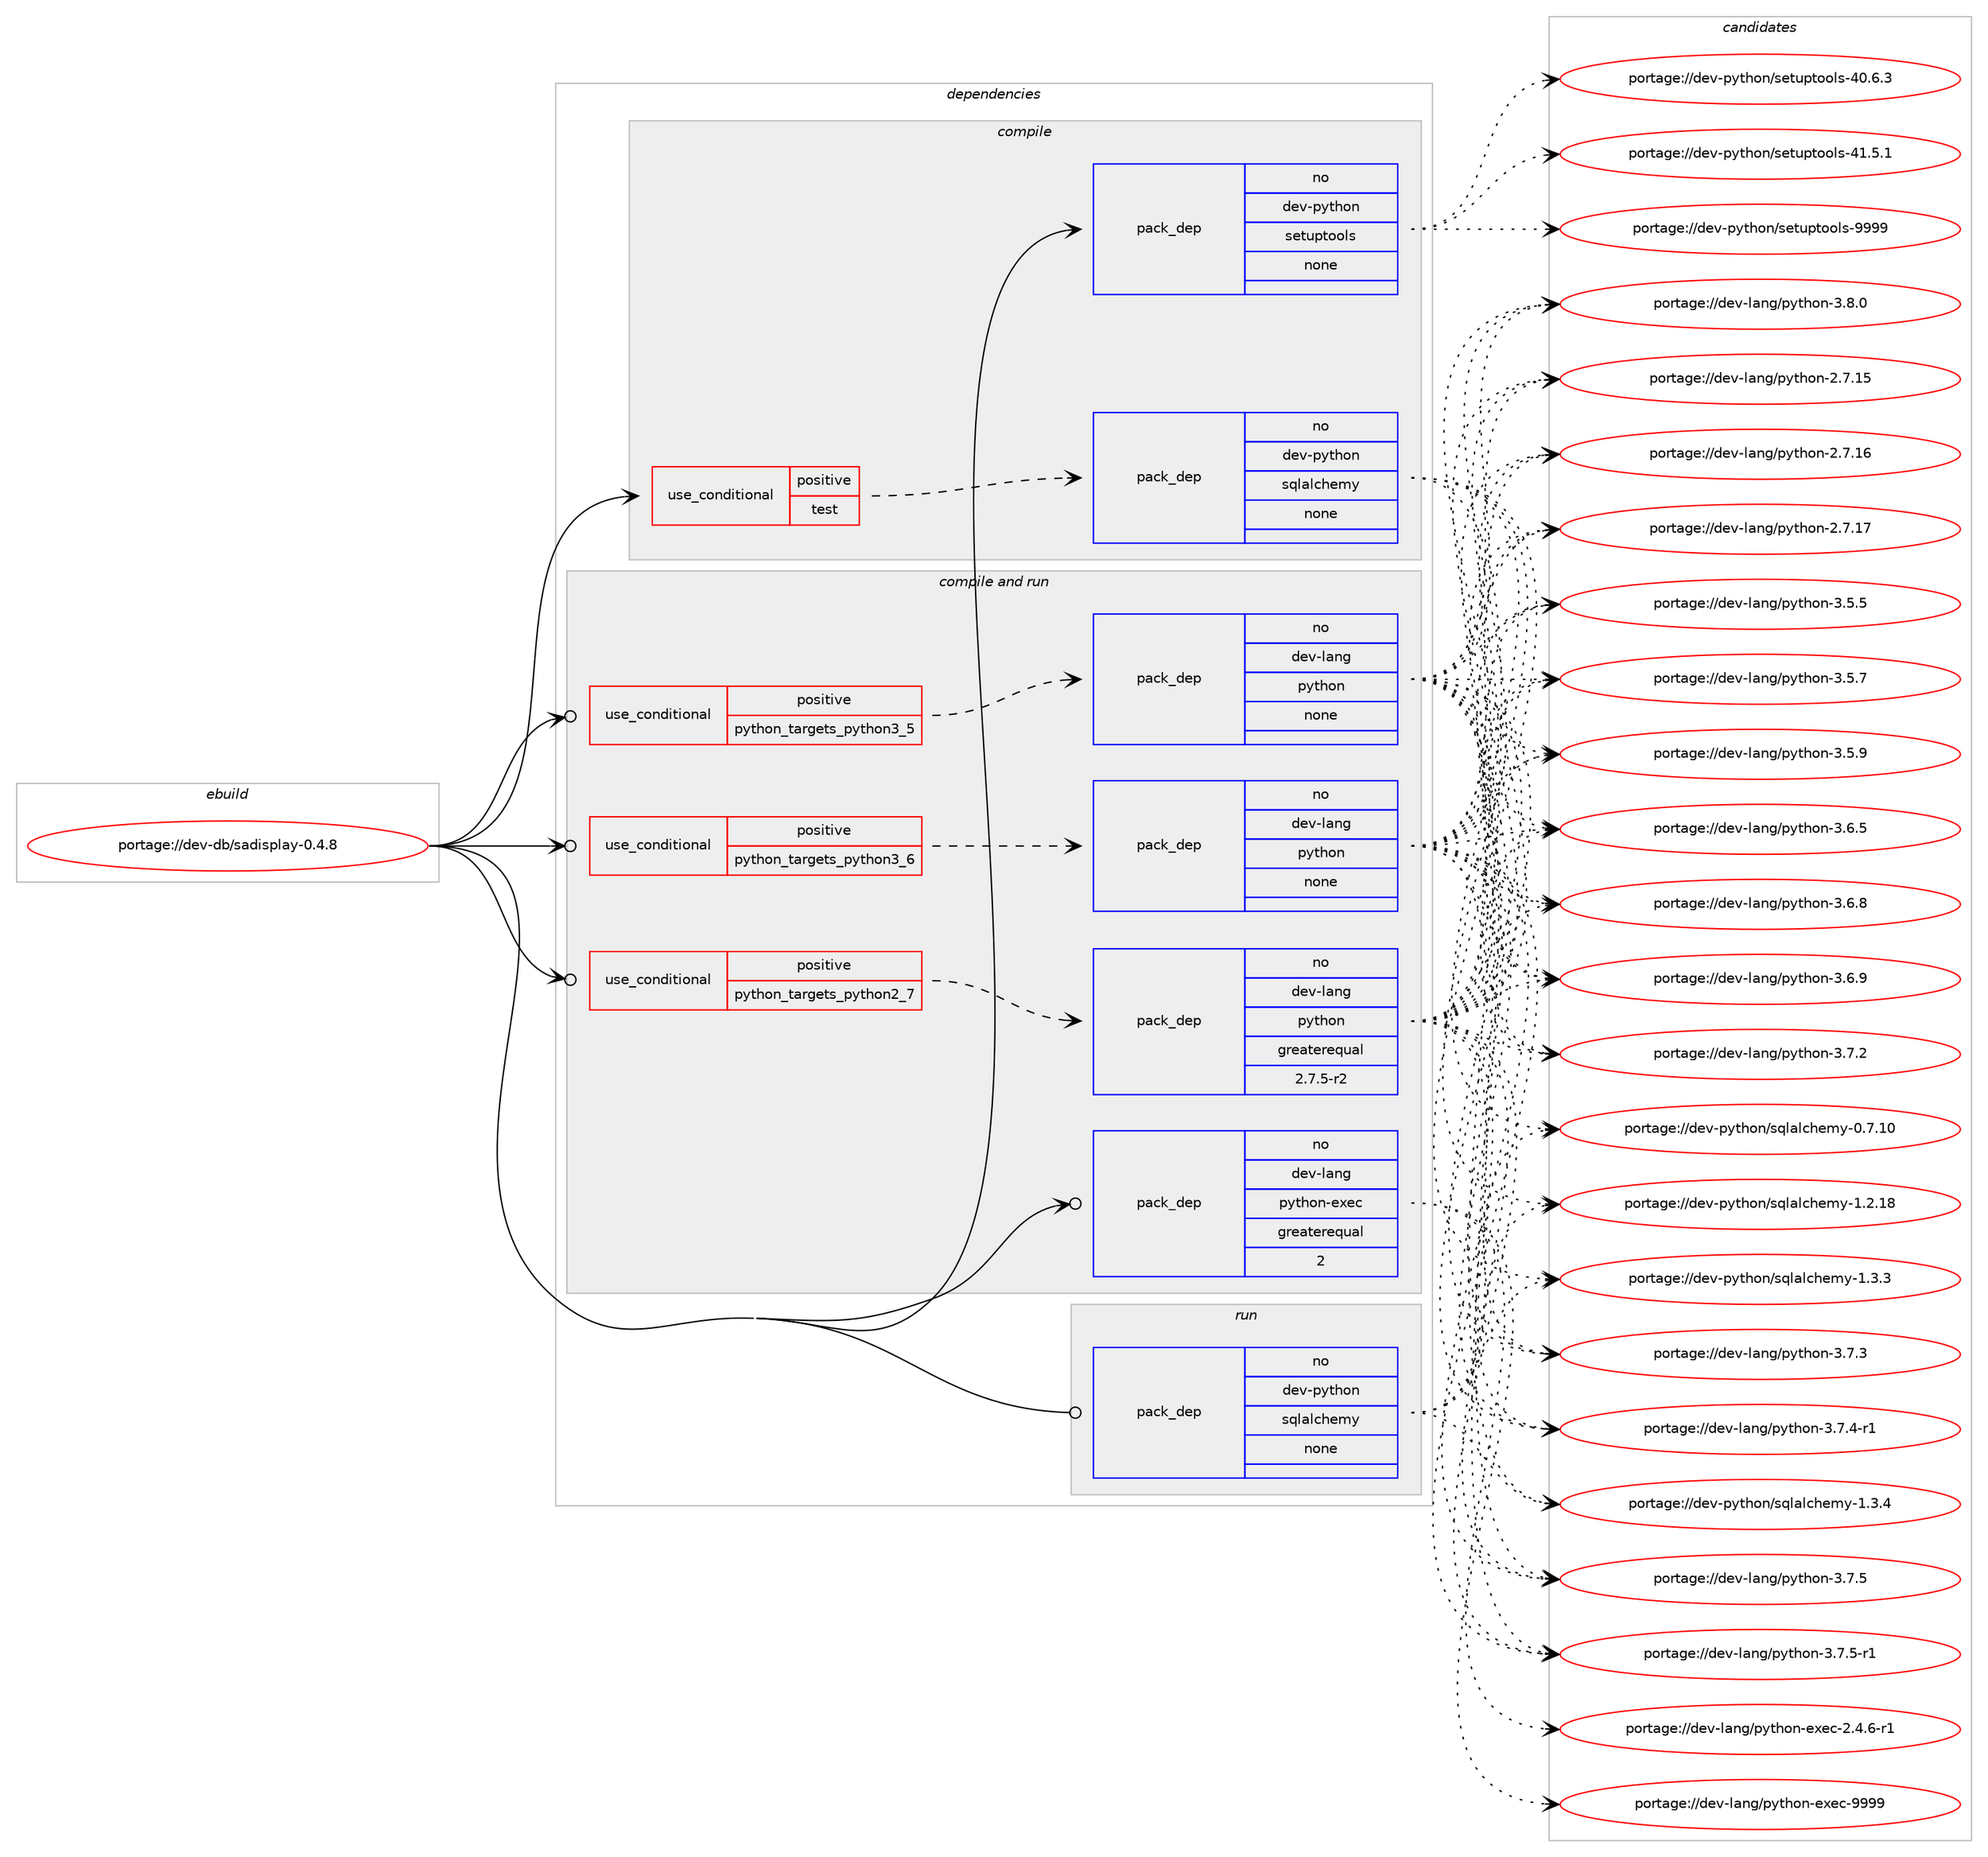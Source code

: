 digraph prolog {

# *************
# Graph options
# *************

newrank=true;
concentrate=true;
compound=true;
graph [rankdir=LR,fontname=Helvetica,fontsize=10,ranksep=1.5];#, ranksep=2.5, nodesep=0.2];
edge  [arrowhead=vee];
node  [fontname=Helvetica,fontsize=10];

# **********
# The ebuild
# **********

subgraph cluster_leftcol {
color=gray;
rank=same;
label=<<i>ebuild</i>>;
id [label="portage://dev-db/sadisplay-0.4.8", color=red, width=4, href="../dev-db/sadisplay-0.4.8.svg"];
}

# ****************
# The dependencies
# ****************

subgraph cluster_midcol {
color=gray;
label=<<i>dependencies</i>>;
subgraph cluster_compile {
fillcolor="#eeeeee";
style=filled;
label=<<i>compile</i>>;
subgraph cond13690 {
dependency58792 [label=<<TABLE BORDER="0" CELLBORDER="1" CELLSPACING="0" CELLPADDING="4"><TR><TD ROWSPAN="3" CELLPADDING="10">use_conditional</TD></TR><TR><TD>positive</TD></TR><TR><TD>test</TD></TR></TABLE>>, shape=none, color=red];
subgraph pack43803 {
dependency58793 [label=<<TABLE BORDER="0" CELLBORDER="1" CELLSPACING="0" CELLPADDING="4" WIDTH="220"><TR><TD ROWSPAN="6" CELLPADDING="30">pack_dep</TD></TR><TR><TD WIDTH="110">no</TD></TR><TR><TD>dev-python</TD></TR><TR><TD>sqlalchemy</TD></TR><TR><TD>none</TD></TR><TR><TD></TD></TR></TABLE>>, shape=none, color=blue];
}
dependency58792:e -> dependency58793:w [weight=20,style="dashed",arrowhead="vee"];
}
id:e -> dependency58792:w [weight=20,style="solid",arrowhead="vee"];
subgraph pack43804 {
dependency58794 [label=<<TABLE BORDER="0" CELLBORDER="1" CELLSPACING="0" CELLPADDING="4" WIDTH="220"><TR><TD ROWSPAN="6" CELLPADDING="30">pack_dep</TD></TR><TR><TD WIDTH="110">no</TD></TR><TR><TD>dev-python</TD></TR><TR><TD>setuptools</TD></TR><TR><TD>none</TD></TR><TR><TD></TD></TR></TABLE>>, shape=none, color=blue];
}
id:e -> dependency58794:w [weight=20,style="solid",arrowhead="vee"];
}
subgraph cluster_compileandrun {
fillcolor="#eeeeee";
style=filled;
label=<<i>compile and run</i>>;
subgraph cond13691 {
dependency58795 [label=<<TABLE BORDER="0" CELLBORDER="1" CELLSPACING="0" CELLPADDING="4"><TR><TD ROWSPAN="3" CELLPADDING="10">use_conditional</TD></TR><TR><TD>positive</TD></TR><TR><TD>python_targets_python2_7</TD></TR></TABLE>>, shape=none, color=red];
subgraph pack43805 {
dependency58796 [label=<<TABLE BORDER="0" CELLBORDER="1" CELLSPACING="0" CELLPADDING="4" WIDTH="220"><TR><TD ROWSPAN="6" CELLPADDING="30">pack_dep</TD></TR><TR><TD WIDTH="110">no</TD></TR><TR><TD>dev-lang</TD></TR><TR><TD>python</TD></TR><TR><TD>greaterequal</TD></TR><TR><TD>2.7.5-r2</TD></TR></TABLE>>, shape=none, color=blue];
}
dependency58795:e -> dependency58796:w [weight=20,style="dashed",arrowhead="vee"];
}
id:e -> dependency58795:w [weight=20,style="solid",arrowhead="odotvee"];
subgraph cond13692 {
dependency58797 [label=<<TABLE BORDER="0" CELLBORDER="1" CELLSPACING="0" CELLPADDING="4"><TR><TD ROWSPAN="3" CELLPADDING="10">use_conditional</TD></TR><TR><TD>positive</TD></TR><TR><TD>python_targets_python3_5</TD></TR></TABLE>>, shape=none, color=red];
subgraph pack43806 {
dependency58798 [label=<<TABLE BORDER="0" CELLBORDER="1" CELLSPACING="0" CELLPADDING="4" WIDTH="220"><TR><TD ROWSPAN="6" CELLPADDING="30">pack_dep</TD></TR><TR><TD WIDTH="110">no</TD></TR><TR><TD>dev-lang</TD></TR><TR><TD>python</TD></TR><TR><TD>none</TD></TR><TR><TD></TD></TR></TABLE>>, shape=none, color=blue];
}
dependency58797:e -> dependency58798:w [weight=20,style="dashed",arrowhead="vee"];
}
id:e -> dependency58797:w [weight=20,style="solid",arrowhead="odotvee"];
subgraph cond13693 {
dependency58799 [label=<<TABLE BORDER="0" CELLBORDER="1" CELLSPACING="0" CELLPADDING="4"><TR><TD ROWSPAN="3" CELLPADDING="10">use_conditional</TD></TR><TR><TD>positive</TD></TR><TR><TD>python_targets_python3_6</TD></TR></TABLE>>, shape=none, color=red];
subgraph pack43807 {
dependency58800 [label=<<TABLE BORDER="0" CELLBORDER="1" CELLSPACING="0" CELLPADDING="4" WIDTH="220"><TR><TD ROWSPAN="6" CELLPADDING="30">pack_dep</TD></TR><TR><TD WIDTH="110">no</TD></TR><TR><TD>dev-lang</TD></TR><TR><TD>python</TD></TR><TR><TD>none</TD></TR><TR><TD></TD></TR></TABLE>>, shape=none, color=blue];
}
dependency58799:e -> dependency58800:w [weight=20,style="dashed",arrowhead="vee"];
}
id:e -> dependency58799:w [weight=20,style="solid",arrowhead="odotvee"];
subgraph pack43808 {
dependency58801 [label=<<TABLE BORDER="0" CELLBORDER="1" CELLSPACING="0" CELLPADDING="4" WIDTH="220"><TR><TD ROWSPAN="6" CELLPADDING="30">pack_dep</TD></TR><TR><TD WIDTH="110">no</TD></TR><TR><TD>dev-lang</TD></TR><TR><TD>python-exec</TD></TR><TR><TD>greaterequal</TD></TR><TR><TD>2</TD></TR></TABLE>>, shape=none, color=blue];
}
id:e -> dependency58801:w [weight=20,style="solid",arrowhead="odotvee"];
}
subgraph cluster_run {
fillcolor="#eeeeee";
style=filled;
label=<<i>run</i>>;
subgraph pack43809 {
dependency58802 [label=<<TABLE BORDER="0" CELLBORDER="1" CELLSPACING="0" CELLPADDING="4" WIDTH="220"><TR><TD ROWSPAN="6" CELLPADDING="30">pack_dep</TD></TR><TR><TD WIDTH="110">no</TD></TR><TR><TD>dev-python</TD></TR><TR><TD>sqlalchemy</TD></TR><TR><TD>none</TD></TR><TR><TD></TD></TR></TABLE>>, shape=none, color=blue];
}
id:e -> dependency58802:w [weight=20,style="solid",arrowhead="odot"];
}
}

# **************
# The candidates
# **************

subgraph cluster_choices {
rank=same;
color=gray;
label=<<i>candidates</i>>;

subgraph choice43803 {
color=black;
nodesep=1;
choiceportage1001011184511212111610411111047115113108971089910410110912145484655464948 [label="portage://dev-python/sqlalchemy-0.7.10", color=red, width=4,href="../dev-python/sqlalchemy-0.7.10.svg"];
choiceportage1001011184511212111610411111047115113108971089910410110912145494650464956 [label="portage://dev-python/sqlalchemy-1.2.18", color=red, width=4,href="../dev-python/sqlalchemy-1.2.18.svg"];
choiceportage10010111845112121116104111110471151131089710899104101109121454946514651 [label="portage://dev-python/sqlalchemy-1.3.3", color=red, width=4,href="../dev-python/sqlalchemy-1.3.3.svg"];
choiceportage10010111845112121116104111110471151131089710899104101109121454946514652 [label="portage://dev-python/sqlalchemy-1.3.4", color=red, width=4,href="../dev-python/sqlalchemy-1.3.4.svg"];
dependency58793:e -> choiceportage1001011184511212111610411111047115113108971089910410110912145484655464948:w [style=dotted,weight="100"];
dependency58793:e -> choiceportage1001011184511212111610411111047115113108971089910410110912145494650464956:w [style=dotted,weight="100"];
dependency58793:e -> choiceportage10010111845112121116104111110471151131089710899104101109121454946514651:w [style=dotted,weight="100"];
dependency58793:e -> choiceportage10010111845112121116104111110471151131089710899104101109121454946514652:w [style=dotted,weight="100"];
}
subgraph choice43804 {
color=black;
nodesep=1;
choiceportage100101118451121211161041111104711510111611711211611111110811545524846544651 [label="portage://dev-python/setuptools-40.6.3", color=red, width=4,href="../dev-python/setuptools-40.6.3.svg"];
choiceportage100101118451121211161041111104711510111611711211611111110811545524946534649 [label="portage://dev-python/setuptools-41.5.1", color=red, width=4,href="../dev-python/setuptools-41.5.1.svg"];
choiceportage10010111845112121116104111110471151011161171121161111111081154557575757 [label="portage://dev-python/setuptools-9999", color=red, width=4,href="../dev-python/setuptools-9999.svg"];
dependency58794:e -> choiceportage100101118451121211161041111104711510111611711211611111110811545524846544651:w [style=dotted,weight="100"];
dependency58794:e -> choiceportage100101118451121211161041111104711510111611711211611111110811545524946534649:w [style=dotted,weight="100"];
dependency58794:e -> choiceportage10010111845112121116104111110471151011161171121161111111081154557575757:w [style=dotted,weight="100"];
}
subgraph choice43805 {
color=black;
nodesep=1;
choiceportage10010111845108971101034711212111610411111045504655464953 [label="portage://dev-lang/python-2.7.15", color=red, width=4,href="../dev-lang/python-2.7.15.svg"];
choiceportage10010111845108971101034711212111610411111045504655464954 [label="portage://dev-lang/python-2.7.16", color=red, width=4,href="../dev-lang/python-2.7.16.svg"];
choiceportage10010111845108971101034711212111610411111045504655464955 [label="portage://dev-lang/python-2.7.17", color=red, width=4,href="../dev-lang/python-2.7.17.svg"];
choiceportage100101118451089711010347112121116104111110455146534653 [label="portage://dev-lang/python-3.5.5", color=red, width=4,href="../dev-lang/python-3.5.5.svg"];
choiceportage100101118451089711010347112121116104111110455146534655 [label="portage://dev-lang/python-3.5.7", color=red, width=4,href="../dev-lang/python-3.5.7.svg"];
choiceportage100101118451089711010347112121116104111110455146534657 [label="portage://dev-lang/python-3.5.9", color=red, width=4,href="../dev-lang/python-3.5.9.svg"];
choiceportage100101118451089711010347112121116104111110455146544653 [label="portage://dev-lang/python-3.6.5", color=red, width=4,href="../dev-lang/python-3.6.5.svg"];
choiceportage100101118451089711010347112121116104111110455146544656 [label="portage://dev-lang/python-3.6.8", color=red, width=4,href="../dev-lang/python-3.6.8.svg"];
choiceportage100101118451089711010347112121116104111110455146544657 [label="portage://dev-lang/python-3.6.9", color=red, width=4,href="../dev-lang/python-3.6.9.svg"];
choiceportage100101118451089711010347112121116104111110455146554650 [label="portage://dev-lang/python-3.7.2", color=red, width=4,href="../dev-lang/python-3.7.2.svg"];
choiceportage100101118451089711010347112121116104111110455146554651 [label="portage://dev-lang/python-3.7.3", color=red, width=4,href="../dev-lang/python-3.7.3.svg"];
choiceportage1001011184510897110103471121211161041111104551465546524511449 [label="portage://dev-lang/python-3.7.4-r1", color=red, width=4,href="../dev-lang/python-3.7.4-r1.svg"];
choiceportage100101118451089711010347112121116104111110455146554653 [label="portage://dev-lang/python-3.7.5", color=red, width=4,href="../dev-lang/python-3.7.5.svg"];
choiceportage1001011184510897110103471121211161041111104551465546534511449 [label="portage://dev-lang/python-3.7.5-r1", color=red, width=4,href="../dev-lang/python-3.7.5-r1.svg"];
choiceportage100101118451089711010347112121116104111110455146564648 [label="portage://dev-lang/python-3.8.0", color=red, width=4,href="../dev-lang/python-3.8.0.svg"];
dependency58796:e -> choiceportage10010111845108971101034711212111610411111045504655464953:w [style=dotted,weight="100"];
dependency58796:e -> choiceportage10010111845108971101034711212111610411111045504655464954:w [style=dotted,weight="100"];
dependency58796:e -> choiceportage10010111845108971101034711212111610411111045504655464955:w [style=dotted,weight="100"];
dependency58796:e -> choiceportage100101118451089711010347112121116104111110455146534653:w [style=dotted,weight="100"];
dependency58796:e -> choiceportage100101118451089711010347112121116104111110455146534655:w [style=dotted,weight="100"];
dependency58796:e -> choiceportage100101118451089711010347112121116104111110455146534657:w [style=dotted,weight="100"];
dependency58796:e -> choiceportage100101118451089711010347112121116104111110455146544653:w [style=dotted,weight="100"];
dependency58796:e -> choiceportage100101118451089711010347112121116104111110455146544656:w [style=dotted,weight="100"];
dependency58796:e -> choiceportage100101118451089711010347112121116104111110455146544657:w [style=dotted,weight="100"];
dependency58796:e -> choiceportage100101118451089711010347112121116104111110455146554650:w [style=dotted,weight="100"];
dependency58796:e -> choiceportage100101118451089711010347112121116104111110455146554651:w [style=dotted,weight="100"];
dependency58796:e -> choiceportage1001011184510897110103471121211161041111104551465546524511449:w [style=dotted,weight="100"];
dependency58796:e -> choiceportage100101118451089711010347112121116104111110455146554653:w [style=dotted,weight="100"];
dependency58796:e -> choiceportage1001011184510897110103471121211161041111104551465546534511449:w [style=dotted,weight="100"];
dependency58796:e -> choiceportage100101118451089711010347112121116104111110455146564648:w [style=dotted,weight="100"];
}
subgraph choice43806 {
color=black;
nodesep=1;
choiceportage10010111845108971101034711212111610411111045504655464953 [label="portage://dev-lang/python-2.7.15", color=red, width=4,href="../dev-lang/python-2.7.15.svg"];
choiceportage10010111845108971101034711212111610411111045504655464954 [label="portage://dev-lang/python-2.7.16", color=red, width=4,href="../dev-lang/python-2.7.16.svg"];
choiceportage10010111845108971101034711212111610411111045504655464955 [label="portage://dev-lang/python-2.7.17", color=red, width=4,href="../dev-lang/python-2.7.17.svg"];
choiceportage100101118451089711010347112121116104111110455146534653 [label="portage://dev-lang/python-3.5.5", color=red, width=4,href="../dev-lang/python-3.5.5.svg"];
choiceportage100101118451089711010347112121116104111110455146534655 [label="portage://dev-lang/python-3.5.7", color=red, width=4,href="../dev-lang/python-3.5.7.svg"];
choiceportage100101118451089711010347112121116104111110455146534657 [label="portage://dev-lang/python-3.5.9", color=red, width=4,href="../dev-lang/python-3.5.9.svg"];
choiceportage100101118451089711010347112121116104111110455146544653 [label="portage://dev-lang/python-3.6.5", color=red, width=4,href="../dev-lang/python-3.6.5.svg"];
choiceportage100101118451089711010347112121116104111110455146544656 [label="portage://dev-lang/python-3.6.8", color=red, width=4,href="../dev-lang/python-3.6.8.svg"];
choiceportage100101118451089711010347112121116104111110455146544657 [label="portage://dev-lang/python-3.6.9", color=red, width=4,href="../dev-lang/python-3.6.9.svg"];
choiceportage100101118451089711010347112121116104111110455146554650 [label="portage://dev-lang/python-3.7.2", color=red, width=4,href="../dev-lang/python-3.7.2.svg"];
choiceportage100101118451089711010347112121116104111110455146554651 [label="portage://dev-lang/python-3.7.3", color=red, width=4,href="../dev-lang/python-3.7.3.svg"];
choiceportage1001011184510897110103471121211161041111104551465546524511449 [label="portage://dev-lang/python-3.7.4-r1", color=red, width=4,href="../dev-lang/python-3.7.4-r1.svg"];
choiceportage100101118451089711010347112121116104111110455146554653 [label="portage://dev-lang/python-3.7.5", color=red, width=4,href="../dev-lang/python-3.7.5.svg"];
choiceportage1001011184510897110103471121211161041111104551465546534511449 [label="portage://dev-lang/python-3.7.5-r1", color=red, width=4,href="../dev-lang/python-3.7.5-r1.svg"];
choiceportage100101118451089711010347112121116104111110455146564648 [label="portage://dev-lang/python-3.8.0", color=red, width=4,href="../dev-lang/python-3.8.0.svg"];
dependency58798:e -> choiceportage10010111845108971101034711212111610411111045504655464953:w [style=dotted,weight="100"];
dependency58798:e -> choiceportage10010111845108971101034711212111610411111045504655464954:w [style=dotted,weight="100"];
dependency58798:e -> choiceportage10010111845108971101034711212111610411111045504655464955:w [style=dotted,weight="100"];
dependency58798:e -> choiceportage100101118451089711010347112121116104111110455146534653:w [style=dotted,weight="100"];
dependency58798:e -> choiceportage100101118451089711010347112121116104111110455146534655:w [style=dotted,weight="100"];
dependency58798:e -> choiceportage100101118451089711010347112121116104111110455146534657:w [style=dotted,weight="100"];
dependency58798:e -> choiceportage100101118451089711010347112121116104111110455146544653:w [style=dotted,weight="100"];
dependency58798:e -> choiceportage100101118451089711010347112121116104111110455146544656:w [style=dotted,weight="100"];
dependency58798:e -> choiceportage100101118451089711010347112121116104111110455146544657:w [style=dotted,weight="100"];
dependency58798:e -> choiceportage100101118451089711010347112121116104111110455146554650:w [style=dotted,weight="100"];
dependency58798:e -> choiceportage100101118451089711010347112121116104111110455146554651:w [style=dotted,weight="100"];
dependency58798:e -> choiceportage1001011184510897110103471121211161041111104551465546524511449:w [style=dotted,weight="100"];
dependency58798:e -> choiceportage100101118451089711010347112121116104111110455146554653:w [style=dotted,weight="100"];
dependency58798:e -> choiceportage1001011184510897110103471121211161041111104551465546534511449:w [style=dotted,weight="100"];
dependency58798:e -> choiceportage100101118451089711010347112121116104111110455146564648:w [style=dotted,weight="100"];
}
subgraph choice43807 {
color=black;
nodesep=1;
choiceportage10010111845108971101034711212111610411111045504655464953 [label="portage://dev-lang/python-2.7.15", color=red, width=4,href="../dev-lang/python-2.7.15.svg"];
choiceportage10010111845108971101034711212111610411111045504655464954 [label="portage://dev-lang/python-2.7.16", color=red, width=4,href="../dev-lang/python-2.7.16.svg"];
choiceportage10010111845108971101034711212111610411111045504655464955 [label="portage://dev-lang/python-2.7.17", color=red, width=4,href="../dev-lang/python-2.7.17.svg"];
choiceportage100101118451089711010347112121116104111110455146534653 [label="portage://dev-lang/python-3.5.5", color=red, width=4,href="../dev-lang/python-3.5.5.svg"];
choiceportage100101118451089711010347112121116104111110455146534655 [label="portage://dev-lang/python-3.5.7", color=red, width=4,href="../dev-lang/python-3.5.7.svg"];
choiceportage100101118451089711010347112121116104111110455146534657 [label="portage://dev-lang/python-3.5.9", color=red, width=4,href="../dev-lang/python-3.5.9.svg"];
choiceportage100101118451089711010347112121116104111110455146544653 [label="portage://dev-lang/python-3.6.5", color=red, width=4,href="../dev-lang/python-3.6.5.svg"];
choiceportage100101118451089711010347112121116104111110455146544656 [label="portage://dev-lang/python-3.6.8", color=red, width=4,href="../dev-lang/python-3.6.8.svg"];
choiceportage100101118451089711010347112121116104111110455146544657 [label="portage://dev-lang/python-3.6.9", color=red, width=4,href="../dev-lang/python-3.6.9.svg"];
choiceportage100101118451089711010347112121116104111110455146554650 [label="portage://dev-lang/python-3.7.2", color=red, width=4,href="../dev-lang/python-3.7.2.svg"];
choiceportage100101118451089711010347112121116104111110455146554651 [label="portage://dev-lang/python-3.7.3", color=red, width=4,href="../dev-lang/python-3.7.3.svg"];
choiceportage1001011184510897110103471121211161041111104551465546524511449 [label="portage://dev-lang/python-3.7.4-r1", color=red, width=4,href="../dev-lang/python-3.7.4-r1.svg"];
choiceportage100101118451089711010347112121116104111110455146554653 [label="portage://dev-lang/python-3.7.5", color=red, width=4,href="../dev-lang/python-3.7.5.svg"];
choiceportage1001011184510897110103471121211161041111104551465546534511449 [label="portage://dev-lang/python-3.7.5-r1", color=red, width=4,href="../dev-lang/python-3.7.5-r1.svg"];
choiceportage100101118451089711010347112121116104111110455146564648 [label="portage://dev-lang/python-3.8.0", color=red, width=4,href="../dev-lang/python-3.8.0.svg"];
dependency58800:e -> choiceportage10010111845108971101034711212111610411111045504655464953:w [style=dotted,weight="100"];
dependency58800:e -> choiceportage10010111845108971101034711212111610411111045504655464954:w [style=dotted,weight="100"];
dependency58800:e -> choiceportage10010111845108971101034711212111610411111045504655464955:w [style=dotted,weight="100"];
dependency58800:e -> choiceportage100101118451089711010347112121116104111110455146534653:w [style=dotted,weight="100"];
dependency58800:e -> choiceportage100101118451089711010347112121116104111110455146534655:w [style=dotted,weight="100"];
dependency58800:e -> choiceportage100101118451089711010347112121116104111110455146534657:w [style=dotted,weight="100"];
dependency58800:e -> choiceportage100101118451089711010347112121116104111110455146544653:w [style=dotted,weight="100"];
dependency58800:e -> choiceportage100101118451089711010347112121116104111110455146544656:w [style=dotted,weight="100"];
dependency58800:e -> choiceportage100101118451089711010347112121116104111110455146544657:w [style=dotted,weight="100"];
dependency58800:e -> choiceportage100101118451089711010347112121116104111110455146554650:w [style=dotted,weight="100"];
dependency58800:e -> choiceportage100101118451089711010347112121116104111110455146554651:w [style=dotted,weight="100"];
dependency58800:e -> choiceportage1001011184510897110103471121211161041111104551465546524511449:w [style=dotted,weight="100"];
dependency58800:e -> choiceportage100101118451089711010347112121116104111110455146554653:w [style=dotted,weight="100"];
dependency58800:e -> choiceportage1001011184510897110103471121211161041111104551465546534511449:w [style=dotted,weight="100"];
dependency58800:e -> choiceportage100101118451089711010347112121116104111110455146564648:w [style=dotted,weight="100"];
}
subgraph choice43808 {
color=black;
nodesep=1;
choiceportage10010111845108971101034711212111610411111045101120101994550465246544511449 [label="portage://dev-lang/python-exec-2.4.6-r1", color=red, width=4,href="../dev-lang/python-exec-2.4.6-r1.svg"];
choiceportage10010111845108971101034711212111610411111045101120101994557575757 [label="portage://dev-lang/python-exec-9999", color=red, width=4,href="../dev-lang/python-exec-9999.svg"];
dependency58801:e -> choiceportage10010111845108971101034711212111610411111045101120101994550465246544511449:w [style=dotted,weight="100"];
dependency58801:e -> choiceportage10010111845108971101034711212111610411111045101120101994557575757:w [style=dotted,weight="100"];
}
subgraph choice43809 {
color=black;
nodesep=1;
choiceportage1001011184511212111610411111047115113108971089910410110912145484655464948 [label="portage://dev-python/sqlalchemy-0.7.10", color=red, width=4,href="../dev-python/sqlalchemy-0.7.10.svg"];
choiceportage1001011184511212111610411111047115113108971089910410110912145494650464956 [label="portage://dev-python/sqlalchemy-1.2.18", color=red, width=4,href="../dev-python/sqlalchemy-1.2.18.svg"];
choiceportage10010111845112121116104111110471151131089710899104101109121454946514651 [label="portage://dev-python/sqlalchemy-1.3.3", color=red, width=4,href="../dev-python/sqlalchemy-1.3.3.svg"];
choiceportage10010111845112121116104111110471151131089710899104101109121454946514652 [label="portage://dev-python/sqlalchemy-1.3.4", color=red, width=4,href="../dev-python/sqlalchemy-1.3.4.svg"];
dependency58802:e -> choiceportage1001011184511212111610411111047115113108971089910410110912145484655464948:w [style=dotted,weight="100"];
dependency58802:e -> choiceportage1001011184511212111610411111047115113108971089910410110912145494650464956:w [style=dotted,weight="100"];
dependency58802:e -> choiceportage10010111845112121116104111110471151131089710899104101109121454946514651:w [style=dotted,weight="100"];
dependency58802:e -> choiceportage10010111845112121116104111110471151131089710899104101109121454946514652:w [style=dotted,weight="100"];
}
}

}
